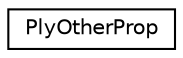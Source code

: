 digraph G
{
  edge [fontname="Helvetica",fontsize="10",labelfontname="Helvetica",labelfontsize="10"];
  node [fontname="Helvetica",fontsize="10",shape=record];
  rankdir=LR;
  Node1 [label="PlyOtherProp",height=0.2,width=0.4,color="black", fillcolor="white", style="filled",URL="$d9/dc0/structPlyOtherProp.html"];
}
